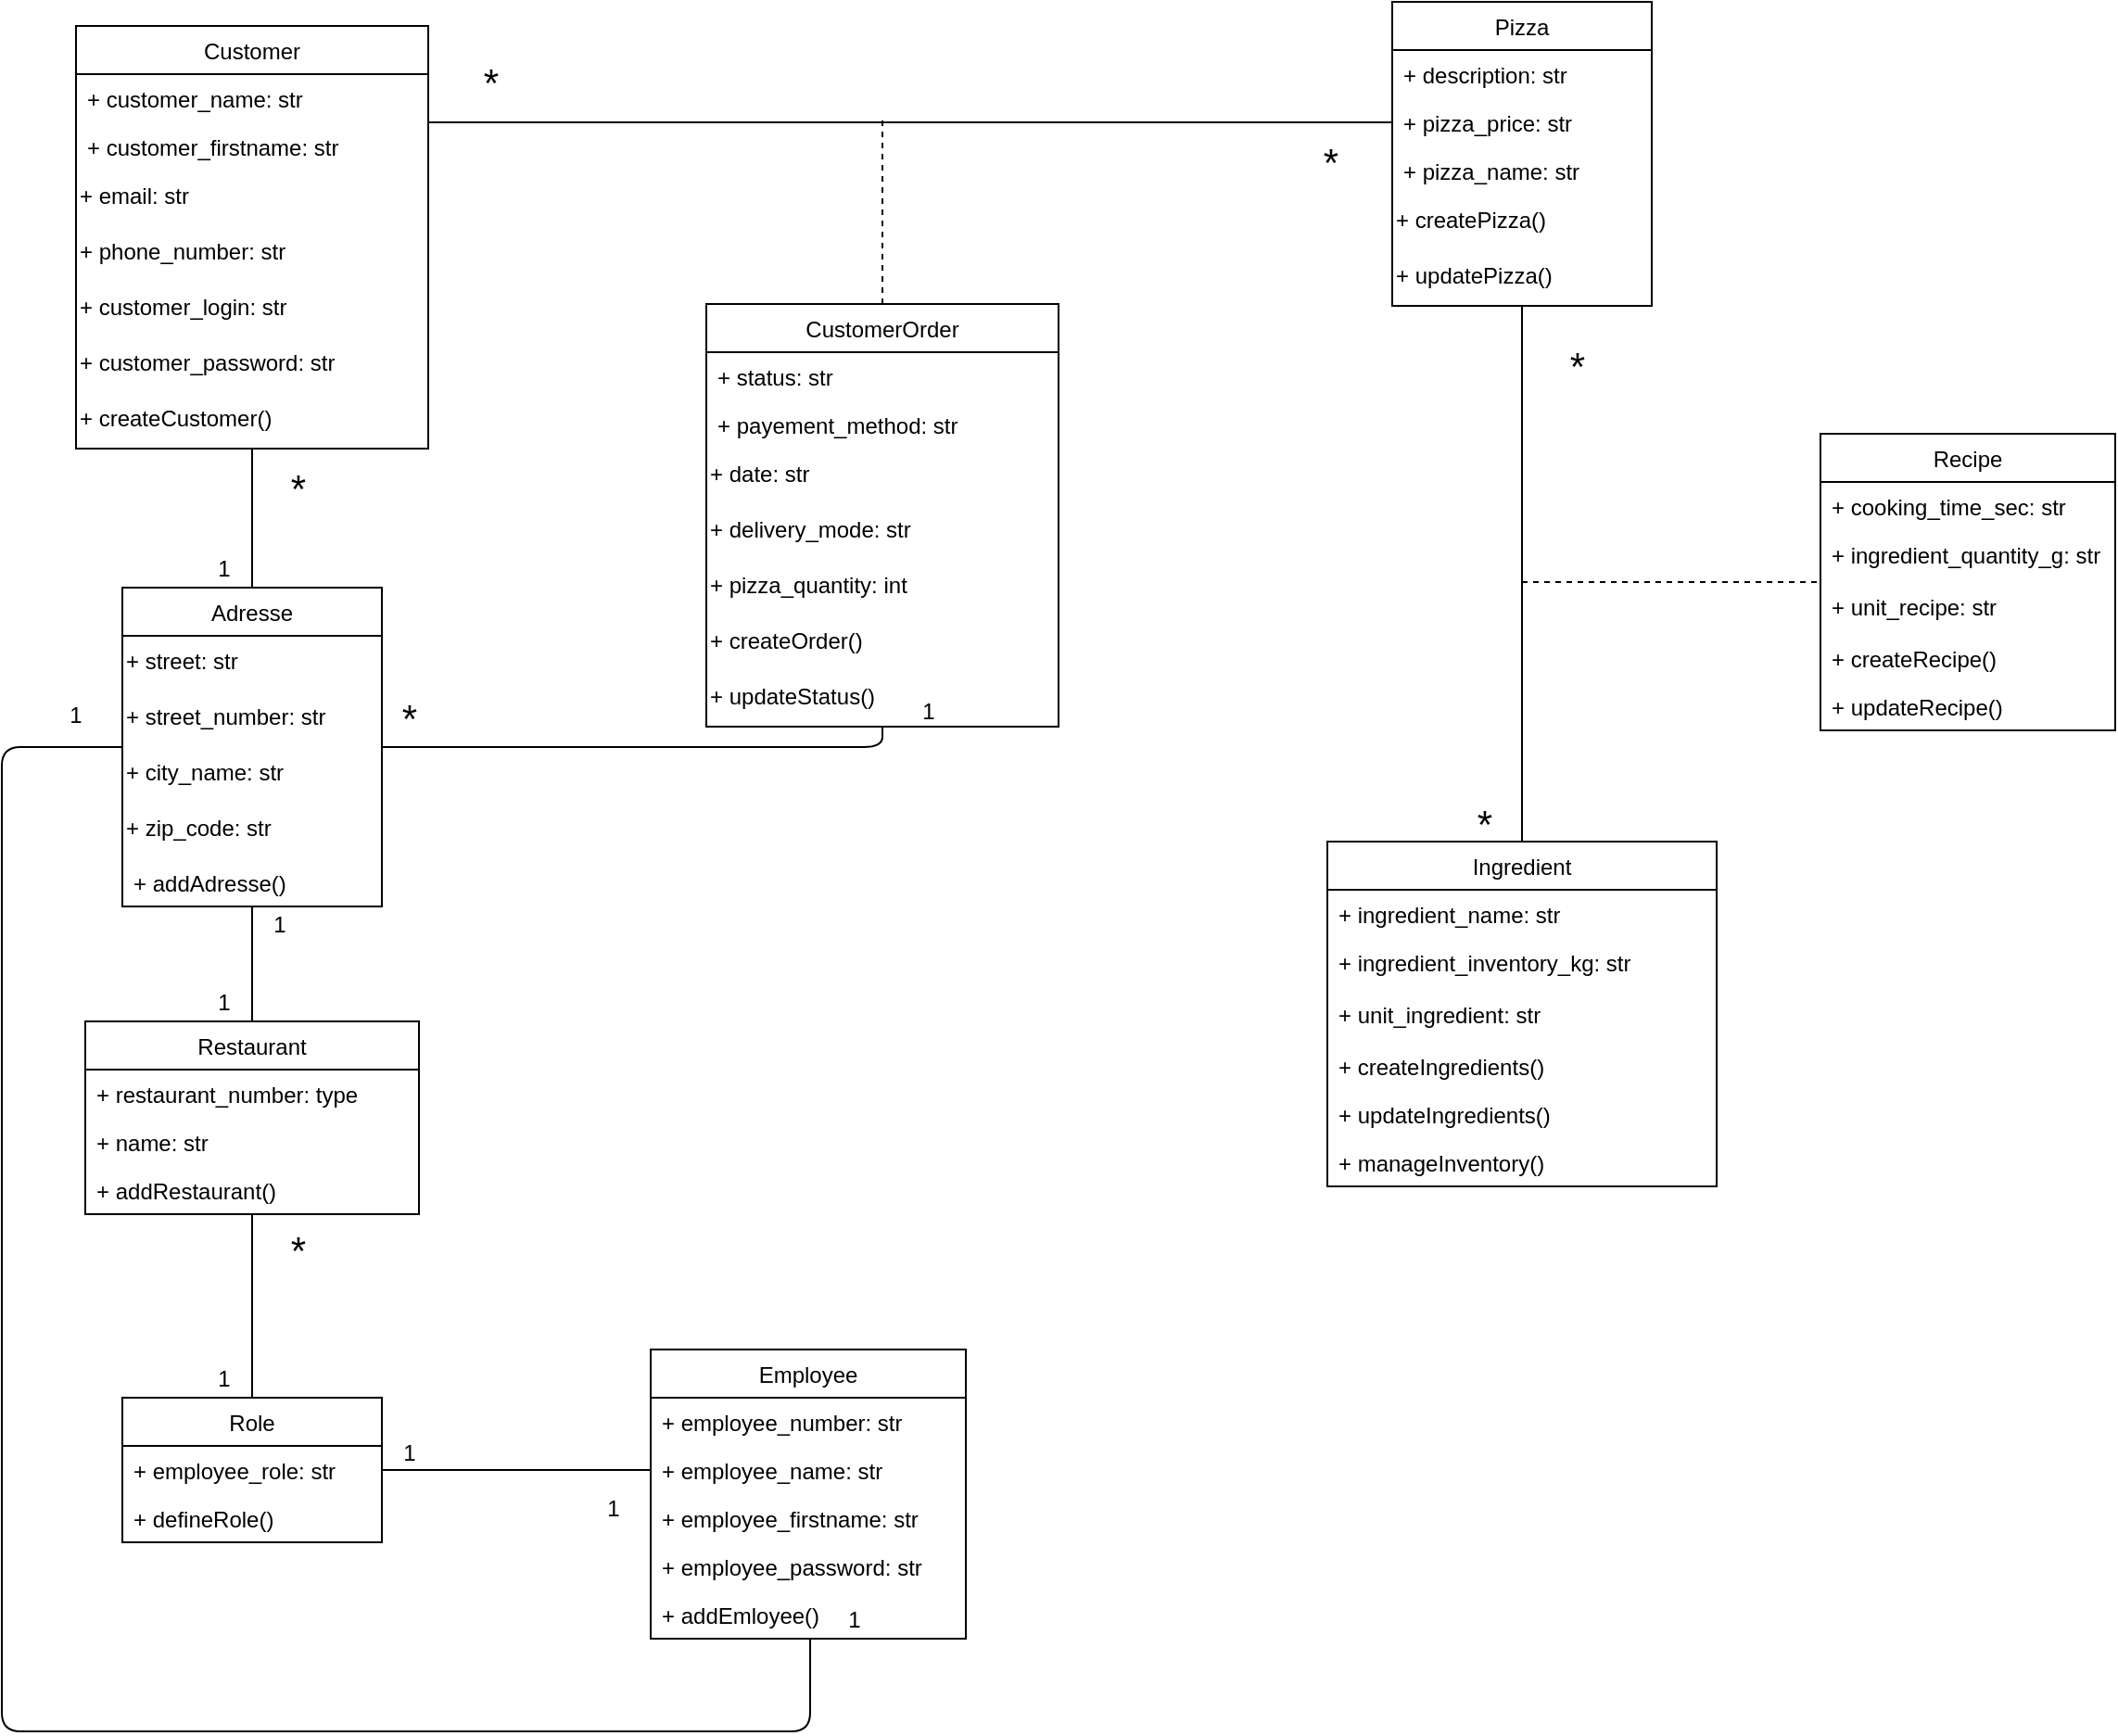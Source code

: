 <mxfile version="14.6.11" type="device"><diagram id="Iy9yu8aMUoGa1q2dJhIb" name="Page-1"><mxGraphModel dx="1422" dy="791" grid="1" gridSize="10" guides="1" tooltips="1" connect="1" arrows="1" fold="1" page="1" pageScale="1" pageWidth="827" pageHeight="1169" math="0" shadow="0"><root><mxCell id="0"/><mxCell id="1" parent="0"/><mxCell id="9qdpSm--9qZKUrbQiOAT-15" value="Pizza" style="swimlane;fontStyle=0;childLayout=stackLayout;horizontal=1;startSize=26;fillColor=none;horizontalStack=0;resizeParent=1;resizeParentMax=0;resizeLast=0;collapsible=1;marginBottom=0;" parent="1" vertex="1"><mxGeometry x="880" y="97" width="140" height="164" as="geometry"/></mxCell><mxCell id="9qdpSm--9qZKUrbQiOAT-16" value="+ description: str" style="text;strokeColor=none;fillColor=none;align=left;verticalAlign=top;spacingLeft=4;spacingRight=4;overflow=hidden;rotatable=0;points=[[0,0.5],[1,0.5]];portConstraint=eastwest;" parent="9qdpSm--9qZKUrbQiOAT-15" vertex="1"><mxGeometry y="26" width="140" height="26" as="geometry"/></mxCell><mxCell id="9qdpSm--9qZKUrbQiOAT-17" value="+ pizza_price: str" style="text;strokeColor=none;fillColor=none;align=left;verticalAlign=top;spacingLeft=4;spacingRight=4;overflow=hidden;rotatable=0;points=[[0,0.5],[1,0.5]];portConstraint=eastwest;" parent="9qdpSm--9qZKUrbQiOAT-15" vertex="1"><mxGeometry y="52" width="140" height="26" as="geometry"/></mxCell><mxCell id="Gk1BNJ2Ca37cgyIZlv9p-1" value="+ pizza_name: str" style="text;strokeColor=none;fillColor=none;align=left;verticalAlign=top;spacingLeft=4;spacingRight=4;overflow=hidden;rotatable=0;points=[[0,0.5],[1,0.5]];portConstraint=eastwest;" parent="9qdpSm--9qZKUrbQiOAT-15" vertex="1"><mxGeometry y="78" width="140" height="26" as="geometry"/></mxCell><mxCell id="6Ft0K4k5cxffkVm2fyeE-7" value="+ createPizza()" style="text;whiteSpace=wrap;html=1;" parent="9qdpSm--9qZKUrbQiOAT-15" vertex="1"><mxGeometry y="104" width="140" height="30" as="geometry"/></mxCell><mxCell id="6Ft0K4k5cxffkVm2fyeE-8" value="+ updatePizza()" style="text;whiteSpace=wrap;html=1;" parent="9qdpSm--9qZKUrbQiOAT-15" vertex="1"><mxGeometry y="134" width="140" height="30" as="geometry"/></mxCell><mxCell id="9qdpSm--9qZKUrbQiOAT-31" value="Customer" style="swimlane;fontStyle=0;childLayout=stackLayout;horizontal=1;startSize=26;fillColor=none;horizontalStack=0;resizeParent=1;resizeParentMax=0;resizeLast=0;collapsible=1;marginBottom=0;" parent="1" vertex="1"><mxGeometry x="170" y="110" width="190" height="228" as="geometry"/></mxCell><mxCell id="9qdpSm--9qZKUrbQiOAT-32" value="+ customer_name: str" style="text;strokeColor=none;fillColor=none;align=left;verticalAlign=top;spacingLeft=4;spacingRight=4;overflow=hidden;rotatable=0;points=[[0,0.5],[1,0.5]];portConstraint=eastwest;" parent="9qdpSm--9qZKUrbQiOAT-31" vertex="1"><mxGeometry y="26" width="190" height="26" as="geometry"/></mxCell><mxCell id="9qdpSm--9qZKUrbQiOAT-33" value="+ customer_firstname: str" style="text;strokeColor=none;fillColor=none;align=left;verticalAlign=top;spacingLeft=4;spacingRight=4;overflow=hidden;rotatable=0;points=[[0,0.5],[1,0.5]];portConstraint=eastwest;" parent="9qdpSm--9qZKUrbQiOAT-31" vertex="1"><mxGeometry y="52" width="190" height="26" as="geometry"/></mxCell><mxCell id="3xtKKPZ_bgGL4iT_4-hF-18" value="+ email: str" style="text;whiteSpace=wrap;html=1;" parent="9qdpSm--9qZKUrbQiOAT-31" vertex="1"><mxGeometry y="78" width="190" height="30" as="geometry"/></mxCell><mxCell id="3xtKKPZ_bgGL4iT_4-hF-19" value="+ phone_number: str" style="text;whiteSpace=wrap;html=1;" parent="9qdpSm--9qZKUrbQiOAT-31" vertex="1"><mxGeometry y="108" width="190" height="30" as="geometry"/></mxCell><mxCell id="3xtKKPZ_bgGL4iT_4-hF-20" value="+ customer_login: str" style="text;whiteSpace=wrap;html=1;" parent="9qdpSm--9qZKUrbQiOAT-31" vertex="1"><mxGeometry y="138" width="190" height="30" as="geometry"/></mxCell><mxCell id="3xtKKPZ_bgGL4iT_4-hF-21" value="+ customer_password: str" style="text;whiteSpace=wrap;html=1;" parent="9qdpSm--9qZKUrbQiOAT-31" vertex="1"><mxGeometry y="168" width="190" height="30" as="geometry"/></mxCell><mxCell id="6Ft0K4k5cxffkVm2fyeE-1" value="+ createCustomer()" style="text;whiteSpace=wrap;html=1;" parent="9qdpSm--9qZKUrbQiOAT-31" vertex="1"><mxGeometry y="198" width="190" height="30" as="geometry"/></mxCell><mxCell id="9qdpSm--9qZKUrbQiOAT-51" value="CustomerOrder" style="swimlane;fontStyle=0;childLayout=stackLayout;horizontal=1;startSize=26;fillColor=none;horizontalStack=0;resizeParent=1;resizeParentMax=0;resizeLast=0;collapsible=1;marginBottom=0;" parent="1" vertex="1"><mxGeometry x="510" y="260" width="190" height="228" as="geometry"/></mxCell><mxCell id="9qdpSm--9qZKUrbQiOAT-52" value="+ status: str" style="text;strokeColor=none;fillColor=none;align=left;verticalAlign=top;spacingLeft=4;spacingRight=4;overflow=hidden;rotatable=0;points=[[0,0.5],[1,0.5]];portConstraint=eastwest;" parent="9qdpSm--9qZKUrbQiOAT-51" vertex="1"><mxGeometry y="26" width="190" height="26" as="geometry"/></mxCell><mxCell id="9qdpSm--9qZKUrbQiOAT-53" value="+ payement_method: str" style="text;strokeColor=none;fillColor=none;align=left;verticalAlign=top;spacingLeft=4;spacingRight=4;overflow=hidden;rotatable=0;points=[[0,0.5],[1,0.5]];portConstraint=eastwest;" parent="9qdpSm--9qZKUrbQiOAT-51" vertex="1"><mxGeometry y="52" width="190" height="26" as="geometry"/></mxCell><mxCell id="3xtKKPZ_bgGL4iT_4-hF-22" value="+ date: str" style="text;whiteSpace=wrap;html=1;" parent="9qdpSm--9qZKUrbQiOAT-51" vertex="1"><mxGeometry y="78" width="190" height="30" as="geometry"/></mxCell><mxCell id="3xtKKPZ_bgGL4iT_4-hF-23" value="+ delivery_mode: str" style="text;whiteSpace=wrap;html=1;" parent="9qdpSm--9qZKUrbQiOAT-51" vertex="1"><mxGeometry y="108" width="190" height="30" as="geometry"/></mxCell><mxCell id="YydFqlf3X9TdYp4tVWmt-1" value="+ pizza_quantity: int" style="text;whiteSpace=wrap;html=1;" vertex="1" parent="9qdpSm--9qZKUrbQiOAT-51"><mxGeometry y="138" width="190" height="30" as="geometry"/></mxCell><mxCell id="3xtKKPZ_bgGL4iT_4-hF-24" value="+ createOrder()" style="text;whiteSpace=wrap;html=1;" parent="9qdpSm--9qZKUrbQiOAT-51" vertex="1"><mxGeometry y="168" width="190" height="30" as="geometry"/></mxCell><mxCell id="6Ft0K4k5cxffkVm2fyeE-6" value="+ updateStatus()" style="text;whiteSpace=wrap;html=1;" parent="9qdpSm--9qZKUrbQiOAT-51" vertex="1"><mxGeometry y="198" width="190" height="30" as="geometry"/></mxCell><mxCell id="9qdpSm--9qZKUrbQiOAT-54" value="Ingredient" style="swimlane;fontStyle=0;childLayout=stackLayout;horizontal=1;startSize=26;fillColor=none;horizontalStack=0;resizeParent=1;resizeParentMax=0;resizeLast=0;collapsible=1;marginBottom=0;" parent="1" vertex="1"><mxGeometry x="845" y="550" width="210" height="186" as="geometry"/></mxCell><mxCell id="9qdpSm--9qZKUrbQiOAT-55" value="+ ingredient_name: str " style="text;strokeColor=none;fillColor=none;align=left;verticalAlign=top;spacingLeft=4;spacingRight=4;overflow=hidden;rotatable=0;points=[[0,0.5],[1,0.5]];portConstraint=eastwest;" parent="9qdpSm--9qZKUrbQiOAT-54" vertex="1"><mxGeometry y="26" width="210" height="26" as="geometry"/></mxCell><mxCell id="9qdpSm--9qZKUrbQiOAT-56" value="+ ingredient_inventory_kg: str" style="text;strokeColor=none;fillColor=none;align=left;verticalAlign=top;spacingLeft=4;spacingRight=4;overflow=hidden;rotatable=0;points=[[0,0.5],[1,0.5]];portConstraint=eastwest;" parent="9qdpSm--9qZKUrbQiOAT-54" vertex="1"><mxGeometry y="52" width="210" height="28" as="geometry"/></mxCell><mxCell id="YydFqlf3X9TdYp4tVWmt-3" value="+ unit_ingredient: str" style="text;strokeColor=none;fillColor=none;align=left;verticalAlign=top;spacingLeft=4;spacingRight=4;overflow=hidden;rotatable=0;points=[[0,0.5],[1,0.5]];portConstraint=eastwest;" vertex="1" parent="9qdpSm--9qZKUrbQiOAT-54"><mxGeometry y="80" width="210" height="28" as="geometry"/></mxCell><mxCell id="6Ft0K4k5cxffkVm2fyeE-15" value="+ createIngredients()" style="text;strokeColor=none;fillColor=none;align=left;verticalAlign=top;spacingLeft=4;spacingRight=4;overflow=hidden;rotatable=0;points=[[0,0.5],[1,0.5]];portConstraint=eastwest;" parent="9qdpSm--9qZKUrbQiOAT-54" vertex="1"><mxGeometry y="108" width="210" height="26" as="geometry"/></mxCell><mxCell id="6Ft0K4k5cxffkVm2fyeE-16" value="+ updateIngredients()" style="text;strokeColor=none;fillColor=none;align=left;verticalAlign=top;spacingLeft=4;spacingRight=4;overflow=hidden;rotatable=0;points=[[0,0.5],[1,0.5]];portConstraint=eastwest;" parent="9qdpSm--9qZKUrbQiOAT-54" vertex="1"><mxGeometry y="134" width="210" height="26" as="geometry"/></mxCell><mxCell id="6Ft0K4k5cxffkVm2fyeE-17" value="+ manageInventory()" style="text;strokeColor=none;fillColor=none;align=left;verticalAlign=top;spacingLeft=4;spacingRight=4;overflow=hidden;rotatable=0;points=[[0,0.5],[1,0.5]];portConstraint=eastwest;" parent="9qdpSm--9qZKUrbQiOAT-54" vertex="1"><mxGeometry y="160" width="210" height="26" as="geometry"/></mxCell><mxCell id="9qdpSm--9qZKUrbQiOAT-60" value="Recipe" style="swimlane;fontStyle=0;childLayout=stackLayout;horizontal=1;startSize=26;fillColor=none;horizontalStack=0;resizeParent=1;resizeParentMax=0;resizeLast=0;collapsible=1;marginBottom=0;" parent="1" vertex="1"><mxGeometry x="1111" y="330" width="159" height="160" as="geometry"/></mxCell><mxCell id="6Ft0K4k5cxffkVm2fyeE-10" value="+ cooking_time_sec: str" style="text;strokeColor=none;fillColor=none;align=left;verticalAlign=top;spacingLeft=4;spacingRight=4;overflow=hidden;rotatable=0;points=[[0,0.5],[1,0.5]];portConstraint=eastwest;" parent="9qdpSm--9qZKUrbQiOAT-60" vertex="1"><mxGeometry y="26" width="159" height="26" as="geometry"/></mxCell><mxCell id="6Ft0K4k5cxffkVm2fyeE-25" value="+ ingredient_quantity_g: str" style="text;strokeColor=none;fillColor=none;align=left;verticalAlign=top;spacingLeft=4;spacingRight=4;overflow=hidden;rotatable=0;points=[[0,0.5],[1,0.5]];portConstraint=eastwest;" parent="9qdpSm--9qZKUrbQiOAT-60" vertex="1"><mxGeometry y="52" width="159" height="28" as="geometry"/></mxCell><mxCell id="YydFqlf3X9TdYp4tVWmt-2" value="+ unit_recipe: str" style="text;strokeColor=none;fillColor=none;align=left;verticalAlign=top;spacingLeft=4;spacingRight=4;overflow=hidden;rotatable=0;points=[[0,0.5],[1,0.5]];portConstraint=eastwest;" vertex="1" parent="9qdpSm--9qZKUrbQiOAT-60"><mxGeometry y="80" width="159" height="28" as="geometry"/></mxCell><mxCell id="6Ft0K4k5cxffkVm2fyeE-12" value="+ createRecipe()" style="text;strokeColor=none;fillColor=none;align=left;verticalAlign=top;spacingLeft=4;spacingRight=4;overflow=hidden;rotatable=0;points=[[0,0.5],[1,0.5]];portConstraint=eastwest;" parent="9qdpSm--9qZKUrbQiOAT-60" vertex="1"><mxGeometry y="108" width="159" height="26" as="geometry"/></mxCell><mxCell id="6Ft0K4k5cxffkVm2fyeE-14" value="+ updateRecipe()" style="text;strokeColor=none;fillColor=none;align=left;verticalAlign=top;spacingLeft=4;spacingRight=4;overflow=hidden;rotatable=0;points=[[0,0.5],[1,0.5]];portConstraint=eastwest;" parent="9qdpSm--9qZKUrbQiOAT-60" vertex="1"><mxGeometry y="134" width="159" height="26" as="geometry"/></mxCell><mxCell id="3xtKKPZ_bgGL4iT_4-hF-5" value="" style="endArrow=none;html=1;entryX=0;entryY=0.5;entryDx=0;entryDy=0;" parent="1" target="9qdpSm--9qZKUrbQiOAT-17" edge="1"><mxGeometry width="50" height="50" relative="1" as="geometry"><mxPoint x="360" y="162" as="sourcePoint"/><mxPoint x="570" y="220" as="targetPoint"/></mxGeometry></mxCell><mxCell id="3xtKKPZ_bgGL4iT_4-hF-8" value="" style="endArrow=none;html=1;entryX=0.5;entryY=1;entryDx=0;entryDy=0;" parent="1" source="9qdpSm--9qZKUrbQiOAT-54" target="9qdpSm--9qZKUrbQiOAT-15" edge="1"><mxGeometry width="50" height="50" relative="1" as="geometry"><mxPoint x="700" y="430" as="sourcePoint"/><mxPoint x="750" y="380" as="targetPoint"/></mxGeometry></mxCell><mxCell id="3xtKKPZ_bgGL4iT_4-hF-11" value="" style="endArrow=none;dashed=1;html=1;exitX=0.5;exitY=0;exitDx=0;exitDy=0;" parent="1" source="9qdpSm--9qZKUrbQiOAT-51" edge="1"><mxGeometry width="50" height="50" relative="1" as="geometry"><mxPoint x="700" y="430" as="sourcePoint"/><mxPoint x="605" y="160" as="targetPoint"/></mxGeometry></mxCell><mxCell id="3xtKKPZ_bgGL4iT_4-hF-12" value="" style="endArrow=none;dashed=1;html=1;entryX=0;entryY=0.5;entryDx=0;entryDy=0;" parent="1" target="9qdpSm--9qZKUrbQiOAT-60" edge="1"><mxGeometry width="50" height="50" relative="1" as="geometry"><mxPoint x="950" y="410" as="sourcePoint"/><mxPoint x="750" y="380" as="targetPoint"/></mxGeometry></mxCell><mxCell id="3xtKKPZ_bgGL4iT_4-hF-13" value="&lt;font style=&quot;font-size: 21px&quot;&gt;*&lt;/font&gt;" style="text;html=1;strokeColor=none;fillColor=none;align=center;verticalAlign=middle;whiteSpace=wrap;rounded=0;" parent="1" vertex="1"><mxGeometry x="374" y="130" width="40" height="20" as="geometry"/></mxCell><mxCell id="3xtKKPZ_bgGL4iT_4-hF-14" value="&#xA;&lt;font style=&quot;font-size: 21px&quot;&gt;*&lt;/font&gt;&#xA;&#xA;" style="text;html=1;strokeColor=none;fillColor=none;align=center;verticalAlign=middle;whiteSpace=wrap;rounded=0;" parent="1" vertex="1"><mxGeometry x="827" y="180" width="40" height="20" as="geometry"/></mxCell><mxCell id="3xtKKPZ_bgGL4iT_4-hF-15" value="&#xA;&lt;font style=&quot;font-size: 21px&quot;&gt;*&lt;/font&gt;&#xA;&#xA;" style="text;html=1;strokeColor=none;fillColor=none;align=center;verticalAlign=middle;whiteSpace=wrap;rounded=0;" parent="1" vertex="1"><mxGeometry x="960" y="290" width="40" height="20" as="geometry"/></mxCell><mxCell id="3xtKKPZ_bgGL4iT_4-hF-16" value="&lt;font style=&quot;font-size: 21px&quot;&gt;*&lt;/font&gt;" style="text;html=1;strokeColor=none;fillColor=none;align=center;verticalAlign=middle;whiteSpace=wrap;rounded=0;" parent="1" vertex="1"><mxGeometry x="910" y="530" width="40" height="20" as="geometry"/></mxCell><mxCell id="6Ft0K4k5cxffkVm2fyeE-2" value="Role" style="swimlane;fontStyle=0;childLayout=stackLayout;horizontal=1;startSize=26;fillColor=none;horizontalStack=0;resizeParent=1;resizeParentMax=0;resizeLast=0;collapsible=1;marginBottom=0;" parent="1" vertex="1"><mxGeometry x="195" y="850" width="140" height="78" as="geometry"/></mxCell><mxCell id="6Ft0K4k5cxffkVm2fyeE-3" value="+ employee_role: str" style="text;strokeColor=none;fillColor=none;align=left;verticalAlign=top;spacingLeft=4;spacingRight=4;overflow=hidden;rotatable=0;points=[[0,0.5],[1,0.5]];portConstraint=eastwest;" parent="6Ft0K4k5cxffkVm2fyeE-2" vertex="1"><mxGeometry y="26" width="140" height="26" as="geometry"/></mxCell><mxCell id="6Ft0K4k5cxffkVm2fyeE-5" value="+ defineRole()" style="text;strokeColor=none;fillColor=none;align=left;verticalAlign=top;spacingLeft=4;spacingRight=4;overflow=hidden;rotatable=0;points=[[0,0.5],[1,0.5]];portConstraint=eastwest;" parent="6Ft0K4k5cxffkVm2fyeE-2" vertex="1"><mxGeometry y="52" width="140" height="26" as="geometry"/></mxCell><mxCell id="aufE9pwlHDy-bi07Nesx-1" value="Restaurant" style="swimlane;fontStyle=0;childLayout=stackLayout;horizontal=1;startSize=26;fillColor=none;horizontalStack=0;resizeParent=1;resizeParentMax=0;resizeLast=0;collapsible=1;marginBottom=0;" parent="1" vertex="1"><mxGeometry x="175" y="647" width="180" height="104" as="geometry"/></mxCell><mxCell id="aufE9pwlHDy-bi07Nesx-3" value="+ restaurant_number: type" style="text;strokeColor=none;fillColor=none;align=left;verticalAlign=top;spacingLeft=4;spacingRight=4;overflow=hidden;rotatable=0;points=[[0,0.5],[1,0.5]];portConstraint=eastwest;" parent="aufE9pwlHDy-bi07Nesx-1" vertex="1"><mxGeometry y="26" width="180" height="26" as="geometry"/></mxCell><mxCell id="aufE9pwlHDy-bi07Nesx-2" value="+ name: str" style="text;strokeColor=none;fillColor=none;align=left;verticalAlign=top;spacingLeft=4;spacingRight=4;overflow=hidden;rotatable=0;points=[[0,0.5],[1,0.5]];portConstraint=eastwest;" parent="aufE9pwlHDy-bi07Nesx-1" vertex="1"><mxGeometry y="52" width="180" height="26" as="geometry"/></mxCell><mxCell id="aufE9pwlHDy-bi07Nesx-4" value="+ addRestaurant()" style="text;strokeColor=none;fillColor=none;align=left;verticalAlign=top;spacingLeft=4;spacingRight=4;overflow=hidden;rotatable=0;points=[[0,0.5],[1,0.5]];portConstraint=eastwest;" parent="aufE9pwlHDy-bi07Nesx-1" vertex="1"><mxGeometry y="78" width="180" height="26" as="geometry"/></mxCell><mxCell id="aufE9pwlHDy-bi07Nesx-5" value="Employee" style="swimlane;fontStyle=0;childLayout=stackLayout;horizontal=1;startSize=26;fillColor=none;horizontalStack=0;resizeParent=1;resizeParentMax=0;resizeLast=0;collapsible=1;marginBottom=0;" parent="1" vertex="1"><mxGeometry x="480" y="824" width="170" height="156" as="geometry"/></mxCell><mxCell id="aufE9pwlHDy-bi07Nesx-6" value="+ employee_number: str" style="text;strokeColor=none;fillColor=none;align=left;verticalAlign=top;spacingLeft=4;spacingRight=4;overflow=hidden;rotatable=0;points=[[0,0.5],[1,0.5]];portConstraint=eastwest;" parent="aufE9pwlHDy-bi07Nesx-5" vertex="1"><mxGeometry y="26" width="170" height="26" as="geometry"/></mxCell><mxCell id="aufE9pwlHDy-bi07Nesx-13" value="+ employee_name: str" style="text;strokeColor=none;fillColor=none;align=left;verticalAlign=top;spacingLeft=4;spacingRight=4;overflow=hidden;rotatable=0;points=[[0,0.5],[1,0.5]];portConstraint=eastwest;" parent="aufE9pwlHDy-bi07Nesx-5" vertex="1"><mxGeometry y="52" width="170" height="26" as="geometry"/></mxCell><mxCell id="aufE9pwlHDy-bi07Nesx-14" value="+ employee_firstname: str" style="text;strokeColor=none;fillColor=none;align=left;verticalAlign=top;spacingLeft=4;spacingRight=4;overflow=hidden;rotatable=0;points=[[0,0.5],[1,0.5]];portConstraint=eastwest;" parent="aufE9pwlHDy-bi07Nesx-5" vertex="1"><mxGeometry y="78" width="170" height="26" as="geometry"/></mxCell><mxCell id="YydFqlf3X9TdYp4tVWmt-4" value="+ employee_password: str" style="text;strokeColor=none;fillColor=none;align=left;verticalAlign=top;spacingLeft=4;spacingRight=4;overflow=hidden;rotatable=0;points=[[0,0.5],[1,0.5]];portConstraint=eastwest;" vertex="1" parent="aufE9pwlHDy-bi07Nesx-5"><mxGeometry y="104" width="170" height="26" as="geometry"/></mxCell><mxCell id="aufE9pwlHDy-bi07Nesx-8" value="+ addEmloyee()" style="text;strokeColor=none;fillColor=none;align=left;verticalAlign=top;spacingLeft=4;spacingRight=4;overflow=hidden;rotatable=0;points=[[0,0.5],[1,0.5]];portConstraint=eastwest;" parent="aufE9pwlHDy-bi07Nesx-5" vertex="1"><mxGeometry y="130" width="170" height="26" as="geometry"/></mxCell><mxCell id="aufE9pwlHDy-bi07Nesx-9" value="Adresse" style="swimlane;fontStyle=0;childLayout=stackLayout;horizontal=1;startSize=26;fillColor=none;horizontalStack=0;resizeParent=1;resizeParentMax=0;resizeLast=0;collapsible=1;marginBottom=0;" parent="1" vertex="1"><mxGeometry x="195" y="413" width="140" height="172" as="geometry"/></mxCell><mxCell id="Gk1BNJ2Ca37cgyIZlv9p-2" value="+ street: str" style="text;whiteSpace=wrap;html=1;" parent="aufE9pwlHDy-bi07Nesx-9" vertex="1"><mxGeometry y="26" width="140" height="30" as="geometry"/></mxCell><mxCell id="Gk1BNJ2Ca37cgyIZlv9p-3" value="+ street_number: str" style="text;whiteSpace=wrap;html=1;" parent="aufE9pwlHDy-bi07Nesx-9" vertex="1"><mxGeometry y="56" width="140" height="30" as="geometry"/></mxCell><mxCell id="Gk1BNJ2Ca37cgyIZlv9p-5" value="+ city_name: str" style="text;whiteSpace=wrap;html=1;" parent="aufE9pwlHDy-bi07Nesx-9" vertex="1"><mxGeometry y="86" width="140" height="30" as="geometry"/></mxCell><mxCell id="Gk1BNJ2Ca37cgyIZlv9p-4" value="+ zip_code: str" style="text;whiteSpace=wrap;html=1;" parent="aufE9pwlHDy-bi07Nesx-9" vertex="1"><mxGeometry y="116" width="140" height="30" as="geometry"/></mxCell><mxCell id="aufE9pwlHDy-bi07Nesx-12" value="+ addAdresse()" style="text;strokeColor=none;fillColor=none;align=left;verticalAlign=top;spacingLeft=4;spacingRight=4;overflow=hidden;rotatable=0;points=[[0,0.5],[1,0.5]];portConstraint=eastwest;" parent="aufE9pwlHDy-bi07Nesx-9" vertex="1"><mxGeometry y="146" width="140" height="26" as="geometry"/></mxCell><mxCell id="aufE9pwlHDy-bi07Nesx-15" value="" style="endArrow=none;html=1;exitX=0.5;exitY=0;exitDx=0;exitDy=0;entryX=0.5;entryY=1;entryDx=0;entryDy=0;" parent="1" source="aufE9pwlHDy-bi07Nesx-1" target="aufE9pwlHDy-bi07Nesx-9" edge="1"><mxGeometry width="50" height="50" relative="1" as="geometry"><mxPoint x="690" y="670" as="sourcePoint"/><mxPoint x="740" y="620" as="targetPoint"/></mxGeometry></mxCell><mxCell id="aufE9pwlHDy-bi07Nesx-16" value="" style="endArrow=none;html=1;exitX=0.5;exitY=0;exitDx=0;exitDy=0;entryX=0.5;entryY=1;entryDx=0;entryDy=0;" parent="1" source="aufE9pwlHDy-bi07Nesx-9" target="6Ft0K4k5cxffkVm2fyeE-1" edge="1"><mxGeometry width="50" height="50" relative="1" as="geometry"><mxPoint x="690" y="550" as="sourcePoint"/><mxPoint x="740" y="500" as="targetPoint"/></mxGeometry></mxCell><mxCell id="aufE9pwlHDy-bi07Nesx-20" value="" style="endArrow=none;html=1;exitX=0.5;exitY=0;exitDx=0;exitDy=0;" parent="1" source="6Ft0K4k5cxffkVm2fyeE-2" target="aufE9pwlHDy-bi07Nesx-1" edge="1"><mxGeometry width="50" height="50" relative="1" as="geometry"><mxPoint x="690" y="610" as="sourcePoint"/><mxPoint x="740" y="560" as="targetPoint"/></mxGeometry></mxCell><mxCell id="aufE9pwlHDy-bi07Nesx-21" value="" style="endArrow=none;html=1;exitX=1;exitY=0;exitDx=0;exitDy=0;entryX=0.5;entryY=1;entryDx=0;entryDy=0;" parent="1" source="Gk1BNJ2Ca37cgyIZlv9p-5" target="6Ft0K4k5cxffkVm2fyeE-6" edge="1"><mxGeometry width="50" height="50" relative="1" as="geometry"><mxPoint x="690" y="610" as="sourcePoint"/><mxPoint x="620" y="470" as="targetPoint"/><Array as="points"><mxPoint x="605" y="499"/></Array></mxGeometry></mxCell><mxCell id="aufE9pwlHDy-bi07Nesx-22" value="" style="endArrow=none;html=1;exitX=1;exitY=0.5;exitDx=0;exitDy=0;entryX=0;entryY=0.5;entryDx=0;entryDy=0;" parent="1" source="6Ft0K4k5cxffkVm2fyeE-3" target="aufE9pwlHDy-bi07Nesx-13" edge="1"><mxGeometry width="50" height="50" relative="1" as="geometry"><mxPoint x="690" y="690" as="sourcePoint"/><mxPoint x="740" y="640" as="targetPoint"/></mxGeometry></mxCell><mxCell id="aufE9pwlHDy-bi07Nesx-24" value="" style="endArrow=none;html=1;exitX=0.506;exitY=1;exitDx=0;exitDy=0;exitPerimeter=0;entryX=0;entryY=0.5;entryDx=0;entryDy=0;" parent="1" source="aufE9pwlHDy-bi07Nesx-8" target="aufE9pwlHDy-bi07Nesx-9" edge="1"><mxGeometry width="50" height="50" relative="1" as="geometry"><mxPoint x="550" y="980" as="sourcePoint"/><mxPoint x="50" y="500" as="targetPoint"/><Array as="points"><mxPoint x="566" y="1030"/><mxPoint x="130" y="1030"/><mxPoint x="130" y="499"/></Array></mxGeometry></mxCell><mxCell id="aufE9pwlHDy-bi07Nesx-25" value="1" style="text;html=1;strokeColor=none;fillColor=none;align=center;verticalAlign=middle;whiteSpace=wrap;rounded=0;" parent="1" vertex="1"><mxGeometry x="610" y="470" width="40" height="20" as="geometry"/></mxCell><mxCell id="aufE9pwlHDy-bi07Nesx-27" value="1" style="text;html=1;strokeColor=none;fillColor=none;align=center;verticalAlign=middle;whiteSpace=wrap;rounded=0;" parent="1" vertex="1"><mxGeometry x="230" y="393" width="40" height="20" as="geometry"/></mxCell><mxCell id="aufE9pwlHDy-bi07Nesx-29" value="&lt;font style=&quot;font-size: 21px&quot;&gt;*&lt;/font&gt;" style="text;html=1;strokeColor=none;fillColor=none;align=center;verticalAlign=middle;whiteSpace=wrap;rounded=0;" parent="1" vertex="1"><mxGeometry x="270" y="349" width="40" height="20" as="geometry"/></mxCell><mxCell id="aufE9pwlHDy-bi07Nesx-30" value="1" style="text;html=1;strokeColor=none;fillColor=none;align=center;verticalAlign=middle;whiteSpace=wrap;rounded=0;" parent="1" vertex="1"><mxGeometry x="230" y="627" width="40" height="20" as="geometry"/></mxCell><mxCell id="aufE9pwlHDy-bi07Nesx-33" value="1" style="text;html=1;strokeColor=none;fillColor=none;align=center;verticalAlign=middle;whiteSpace=wrap;rounded=0;" parent="1" vertex="1"><mxGeometry x="260" y="584.5" width="40" height="20" as="geometry"/></mxCell><mxCell id="aufE9pwlHDy-bi07Nesx-35" value="1" style="text;html=1;strokeColor=none;fillColor=none;align=center;verticalAlign=middle;whiteSpace=wrap;rounded=0;" parent="1" vertex="1"><mxGeometry x="230" y="830" width="40" height="20" as="geometry"/></mxCell><mxCell id="aufE9pwlHDy-bi07Nesx-36" value="&lt;font style=&quot;font-size: 21px&quot;&gt;*&lt;/font&gt;" style="text;html=1;strokeColor=none;fillColor=none;align=center;verticalAlign=middle;whiteSpace=wrap;rounded=0;" parent="1" vertex="1"><mxGeometry x="270" y="760" width="40" height="20" as="geometry"/></mxCell><mxCell id="aufE9pwlHDy-bi07Nesx-37" value="1" style="text;html=1;strokeColor=none;fillColor=none;align=center;verticalAlign=middle;whiteSpace=wrap;rounded=0;" parent="1" vertex="1"><mxGeometry x="330" y="870" width="40" height="20" as="geometry"/></mxCell><mxCell id="aufE9pwlHDy-bi07Nesx-38" value="1" style="text;html=1;strokeColor=none;fillColor=none;align=center;verticalAlign=middle;whiteSpace=wrap;rounded=0;" parent="1" vertex="1"><mxGeometry x="440" y="900" width="40" height="20" as="geometry"/></mxCell><mxCell id="aufE9pwlHDy-bi07Nesx-39" value="&#xA;&lt;font style=&quot;font-size: 21px&quot;&gt;*&lt;/font&gt;&#xA;&#xA;" style="text;html=1;strokeColor=none;fillColor=none;align=center;verticalAlign=middle;whiteSpace=wrap;rounded=0;" parent="1" vertex="1"><mxGeometry x="330" y="480" width="40" height="20" as="geometry"/></mxCell><mxCell id="aufE9pwlHDy-bi07Nesx-40" value="1" style="text;html=1;strokeColor=none;fillColor=none;align=center;verticalAlign=middle;whiteSpace=wrap;rounded=0;" parent="1" vertex="1"><mxGeometry x="150" y="472" width="40" height="20" as="geometry"/></mxCell><mxCell id="aufE9pwlHDy-bi07Nesx-41" value="1" style="text;html=1;strokeColor=none;fillColor=none;align=center;verticalAlign=middle;whiteSpace=wrap;rounded=0;" parent="1" vertex="1"><mxGeometry x="570" y="960" width="40" height="20" as="geometry"/></mxCell></root></mxGraphModel></diagram></mxfile>